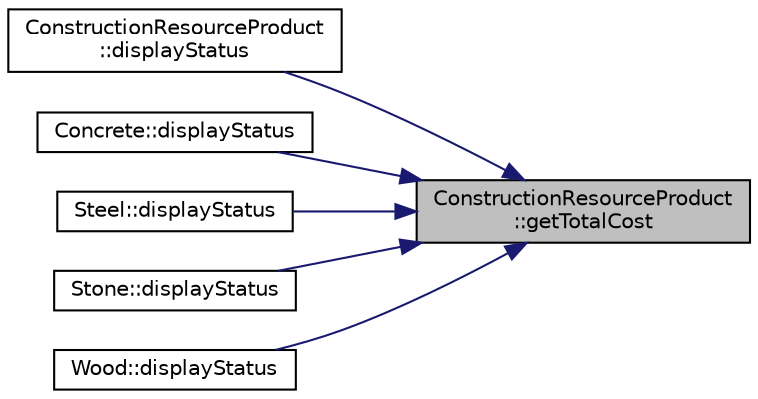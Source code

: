digraph "ConstructionResourceProduct::getTotalCost"
{
 // LATEX_PDF_SIZE
  edge [fontname="Helvetica",fontsize="10",labelfontname="Helvetica",labelfontsize="10"];
  node [fontname="Helvetica",fontsize="10",shape=record];
  rankdir="RL";
  Node1 [label="ConstructionResourceProduct\l::getTotalCost",height=0.2,width=0.4,color="black", fillcolor="grey75", style="filled", fontcolor="black",tooltip="Calculates and returns the total cost of the available resource."];
  Node1 -> Node2 [dir="back",color="midnightblue",fontsize="10",style="solid",fontname="Helvetica"];
  Node2 [label="ConstructionResourceProduct\l::displayStatus",height=0.2,width=0.4,color="black", fillcolor="white", style="filled",URL="$classConstructionResourceProduct.html#a86159081d7b03a975af6d0506c41f9e7",tooltip="Displays the current status of the resource, including name, quantity, and total cost."];
  Node1 -> Node3 [dir="back",color="midnightblue",fontsize="10",style="solid",fontname="Helvetica"];
  Node3 [label="Concrete::displayStatus",height=0.2,width=0.4,color="black", fillcolor="white", style="filled",URL="$classConcrete.html#aabdabab9ef7c84f8bc2b3d60ba13913e",tooltip="Displays the current status of the concrete resource."];
  Node1 -> Node4 [dir="back",color="midnightblue",fontsize="10",style="solid",fontname="Helvetica"];
  Node4 [label="Steel::displayStatus",height=0.2,width=0.4,color="black", fillcolor="white", style="filled",URL="$classSteel.html#afff1b81cc7ca89dad46059562a5a5db7",tooltip="Displays the current status of the Steel resource."];
  Node1 -> Node5 [dir="back",color="midnightblue",fontsize="10",style="solid",fontname="Helvetica"];
  Node5 [label="Stone::displayStatus",height=0.2,width=0.4,color="black", fillcolor="white", style="filled",URL="$classStone.html#a680ba377edd24fc2e10dd4f17acbc323",tooltip="Displays the current status of the Stone resource."];
  Node1 -> Node6 [dir="back",color="midnightblue",fontsize="10",style="solid",fontname="Helvetica"];
  Node6 [label="Wood::displayStatus",height=0.2,width=0.4,color="black", fillcolor="white", style="filled",URL="$classWood.html#ab79555e198afba0bec85c8ea06715675",tooltip="Displays the current status of the wood resource."];
}

